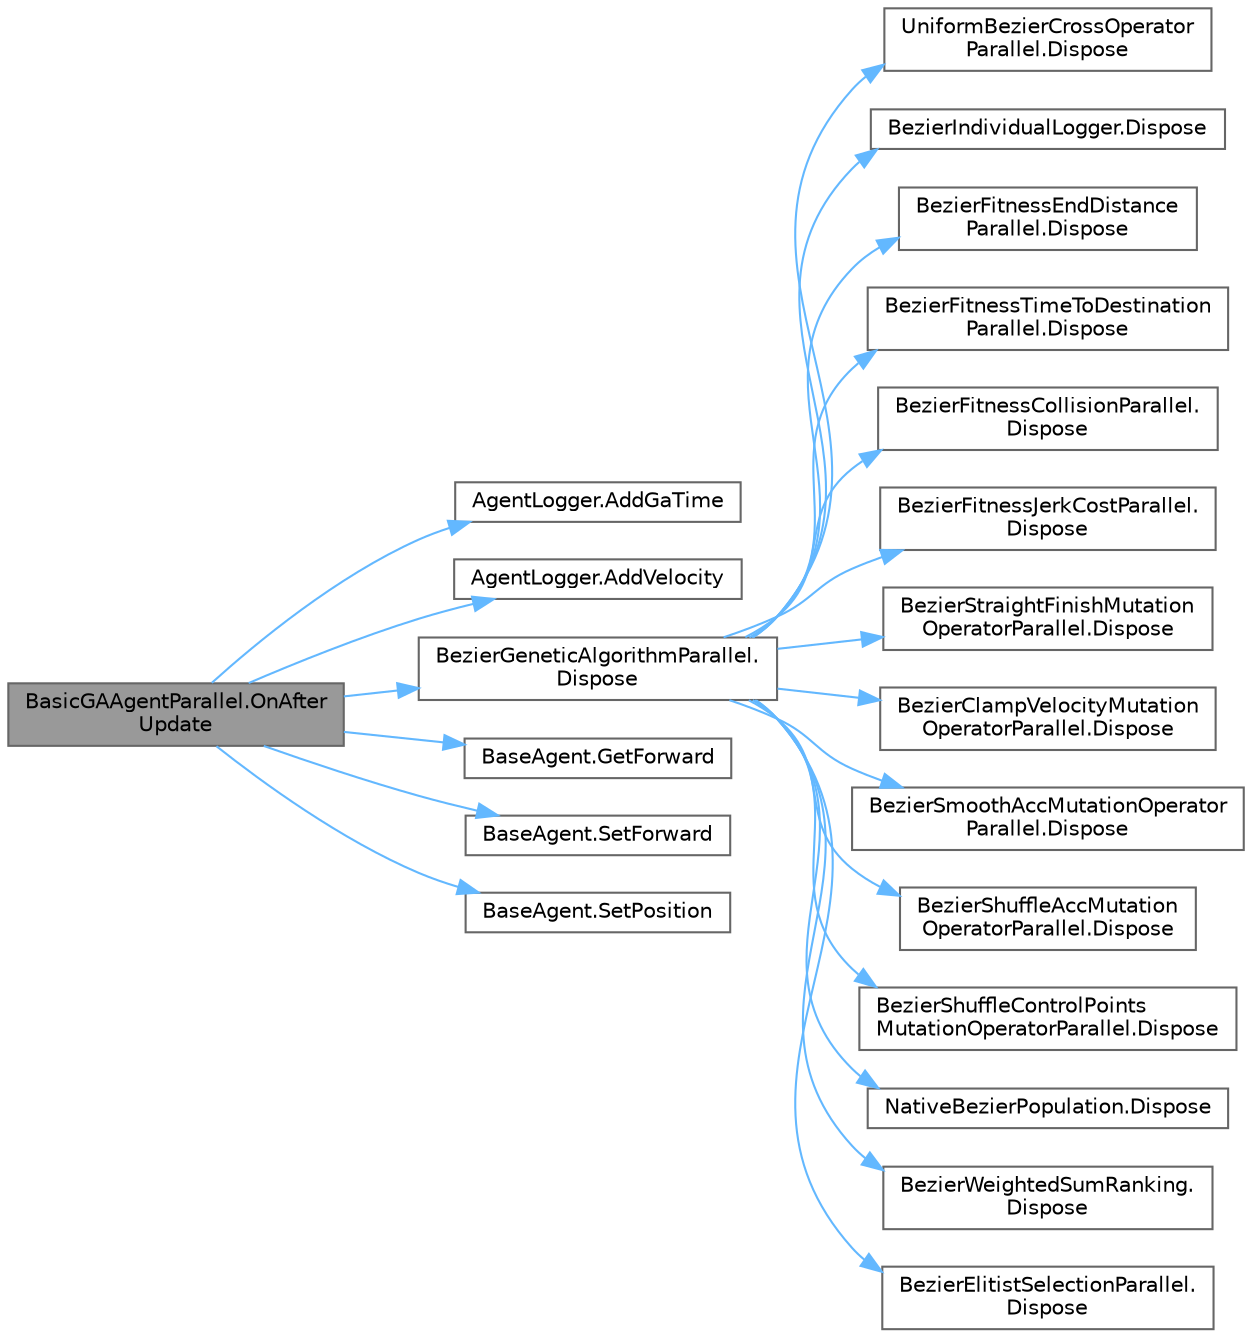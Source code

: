 digraph "BasicGAAgentParallel.OnAfterUpdate"
{
 // LATEX_PDF_SIZE
  bgcolor="transparent";
  edge [fontname=Helvetica,fontsize=10,labelfontname=Helvetica,labelfontsize=10];
  node [fontname=Helvetica,fontsize=10,shape=box,height=0.2,width=0.4];
  rankdir="LR";
  Node1 [id="Node000001",label="BasicGAAgentParallel.OnAfter\lUpdate",height=0.2,width=0.4,color="gray40", fillcolor="grey60", style="filled", fontcolor="black",tooltip="Setting new position, forward vector and destination of an agent."];
  Node1 -> Node2 [id="edge1_Node000001_Node000002",color="steelblue1",style="solid",tooltip=" "];
  Node2 [id="Node000002",label="AgentLogger.AddGaTime",height=0.2,width=0.4,color="grey40", fillcolor="white", style="filled",URL="$class_agent_logger.html#a94cadf5302ab66178fa66b69c1068b16",tooltip="Add new GA run time."];
  Node1 -> Node3 [id="edge2_Node000001_Node000003",color="steelblue1",style="solid",tooltip=" "];
  Node3 [id="Node000003",label="AgentLogger.AddVelocity",height=0.2,width=0.4,color="grey40", fillcolor="white", style="filled",URL="$class_agent_logger.html#a655cc4a3bb384239cb9e4cee796a2ef8",tooltip="Add new velocity to array."];
  Node1 -> Node4 [id="edge3_Node000001_Node000004",color="steelblue1",style="solid",tooltip=" "];
  Node4 [id="Node000004",label="BezierGeneticAlgorithmParallel.\lDispose",height=0.2,width=0.4,color="grey40", fillcolor="white", style="filled",URL="$struct_bezier_genetic_algorithm_parallel.html#a4295f942dbf37ceca6c4b03ad9adbb37",tooltip="Clearing resources."];
  Node4 -> Node5 [id="edge4_Node000004_Node000005",color="steelblue1",style="solid",tooltip=" "];
  Node5 [id="Node000005",label="UniformBezierCrossOperator\lParallel.Dispose",height=0.2,width=0.4,color="grey40", fillcolor="white", style="filled",URL="$struct_uniform_bezier_cross_operator_parallel.html#a59f517abf733158dd0b2e2268744c340",tooltip="Clear resources."];
  Node4 -> Node6 [id="edge5_Node000004_Node000006",color="steelblue1",style="solid",tooltip=" "];
  Node6 [id="Node000006",label="BezierIndividualLogger.Dispose",height=0.2,width=0.4,color="grey40", fillcolor="white", style="filled",URL="$struct_bezier_individual_logger.html#a0251ff9a2f559d8f9ae44daa03897958",tooltip="Clear resources."];
  Node4 -> Node7 [id="edge6_Node000004_Node000007",color="steelblue1",style="solid",tooltip=" "];
  Node7 [id="Node000007",label="BezierFitnessEndDistance\lParallel.Dispose",height=0.2,width=0.4,color="grey40", fillcolor="white", style="filled",URL="$struct_bezier_fitness_end_distance_parallel.html#ae7f73e84b9126a07e1e24395cfbe2297",tooltip="Clear resources."];
  Node4 -> Node8 [id="edge7_Node000004_Node000008",color="steelblue1",style="solid",tooltip=" "];
  Node8 [id="Node000008",label="BezierFitnessTimeToDestination\lParallel.Dispose",height=0.2,width=0.4,color="grey40", fillcolor="white", style="filled",URL="$struct_bezier_fitness_time_to_destination_parallel.html#a2822b27302a3b1e770b45596d28fed86",tooltip="Clear resources."];
  Node4 -> Node9 [id="edge8_Node000004_Node000009",color="steelblue1",style="solid",tooltip=" "];
  Node9 [id="Node000009",label="BezierFitnessCollisionParallel.\lDispose",height=0.2,width=0.4,color="grey40", fillcolor="white", style="filled",URL="$struct_bezier_fitness_collision_parallel.html#a50281577c8da3610774849347a669bd1",tooltip="Clear resources."];
  Node4 -> Node10 [id="edge9_Node000004_Node000010",color="steelblue1",style="solid",tooltip=" "];
  Node10 [id="Node000010",label="BezierFitnessJerkCostParallel.\lDispose",height=0.2,width=0.4,color="grey40", fillcolor="white", style="filled",URL="$struct_bezier_fitness_jerk_cost_parallel.html#ac26adfc13fbaa1dd07d85ae9479537e2",tooltip="Clear resources."];
  Node4 -> Node11 [id="edge10_Node000004_Node000011",color="steelblue1",style="solid",tooltip=" "];
  Node11 [id="Node000011",label="BezierStraightFinishMutation\lOperatorParallel.Dispose",height=0.2,width=0.4,color="grey40", fillcolor="white", style="filled",URL="$struct_bezier_straight_finish_mutation_operator_parallel.html#ad1900b96dd33b55d69918f2d6ece7389",tooltip="Clear resources."];
  Node4 -> Node12 [id="edge11_Node000004_Node000012",color="steelblue1",style="solid",tooltip=" "];
  Node12 [id="Node000012",label="BezierClampVelocityMutation\lOperatorParallel.Dispose",height=0.2,width=0.4,color="grey40", fillcolor="white", style="filled",URL="$struct_bezier_clamp_velocity_mutation_operator_parallel.html#a205e0875828d4f0ced7314c662d34f01",tooltip="Clear resources."];
  Node4 -> Node13 [id="edge12_Node000004_Node000013",color="steelblue1",style="solid",tooltip=" "];
  Node13 [id="Node000013",label="BezierSmoothAccMutationOperator\lParallel.Dispose",height=0.2,width=0.4,color="grey40", fillcolor="white", style="filled",URL="$struct_bezier_smooth_acc_mutation_operator_parallel.html#a07be9405f3fb17c2fde54833ef6c1793",tooltip="Clear resources."];
  Node4 -> Node14 [id="edge13_Node000004_Node000014",color="steelblue1",style="solid",tooltip=" "];
  Node14 [id="Node000014",label="BezierShuffleAccMutation\lOperatorParallel.Dispose",height=0.2,width=0.4,color="grey40", fillcolor="white", style="filled",URL="$struct_bezier_shuffle_acc_mutation_operator_parallel.html#abd69b84a196763f5e14584ead4d33ee1",tooltip="Clear resources."];
  Node4 -> Node15 [id="edge14_Node000004_Node000015",color="steelblue1",style="solid",tooltip=" "];
  Node15 [id="Node000015",label="BezierShuffleControlPoints\lMutationOperatorParallel.Dispose",height=0.2,width=0.4,color="grey40", fillcolor="white", style="filled",URL="$struct_bezier_shuffle_control_points_mutation_operator_parallel.html#a516a27fcb86d683f05833d298bbc6b0a",tooltip="Clear resources."];
  Node4 -> Node16 [id="edge15_Node000004_Node000016",color="steelblue1",style="solid",tooltip=" "];
  Node16 [id="Node000016",label="NativeBezierPopulation.Dispose",height=0.2,width=0.4,color="grey40", fillcolor="white", style="filled",URL="$struct_native_bezier_population.html#a232a6dd7aa60577bc9f1e3c63654002b",tooltip="Clear resources."];
  Node4 -> Node17 [id="edge16_Node000004_Node000017",color="steelblue1",style="solid",tooltip=" "];
  Node17 [id="Node000017",label="BezierWeightedSumRanking.\lDispose",height=0.2,width=0.4,color="grey40", fillcolor="white", style="filled",URL="$struct_bezier_weighted_sum_ranking.html#af93aea92de81ea99427053fa31cb335e",tooltip="Clear resources."];
  Node4 -> Node18 [id="edge17_Node000004_Node000018",color="steelblue1",style="solid",tooltip=" "];
  Node18 [id="Node000018",label="BezierElitistSelectionParallel.\lDispose",height=0.2,width=0.4,color="grey40", fillcolor="white", style="filled",URL="$struct_bezier_elitist_selection_parallel.html#a31a8dcc759e3036b7ba901340d2607c6",tooltip="Clear resources."];
  Node1 -> Node19 [id="edge18_Node000001_Node000019",color="steelblue1",style="solid",tooltip=" "];
  Node19 [id="Node000019",label="BaseAgent.GetForward",height=0.2,width=0.4,color="grey40", fillcolor="white", style="filled",URL="$class_base_agent.html#a44f839c34375ad71dda203f34596f2bf",tooltip="Getter for agents forward vector.Agents forward vector"];
  Node1 -> Node20 [id="edge19_Node000001_Node000020",color="steelblue1",style="solid",tooltip=" "];
  Node20 [id="Node000020",label="BaseAgent.SetForward",height=0.2,width=0.4,color="grey40", fillcolor="white", style="filled",URL="$class_base_agent.html#aa0bd14b4cf81e21f67ab26d3f28ee842",tooltip="Sets agents forward vector."];
  Node1 -> Node21 [id="edge20_Node000001_Node000021",color="steelblue1",style="solid",tooltip=" "];
  Node21 [id="Node000021",label="BaseAgent.SetPosition",height=0.2,width=0.4,color="grey40", fillcolor="white", style="filled",URL="$class_base_agent.html#a7d1b3d0816362a4537b85bbc7e8b6818",tooltip="Sets agents position."];
}
